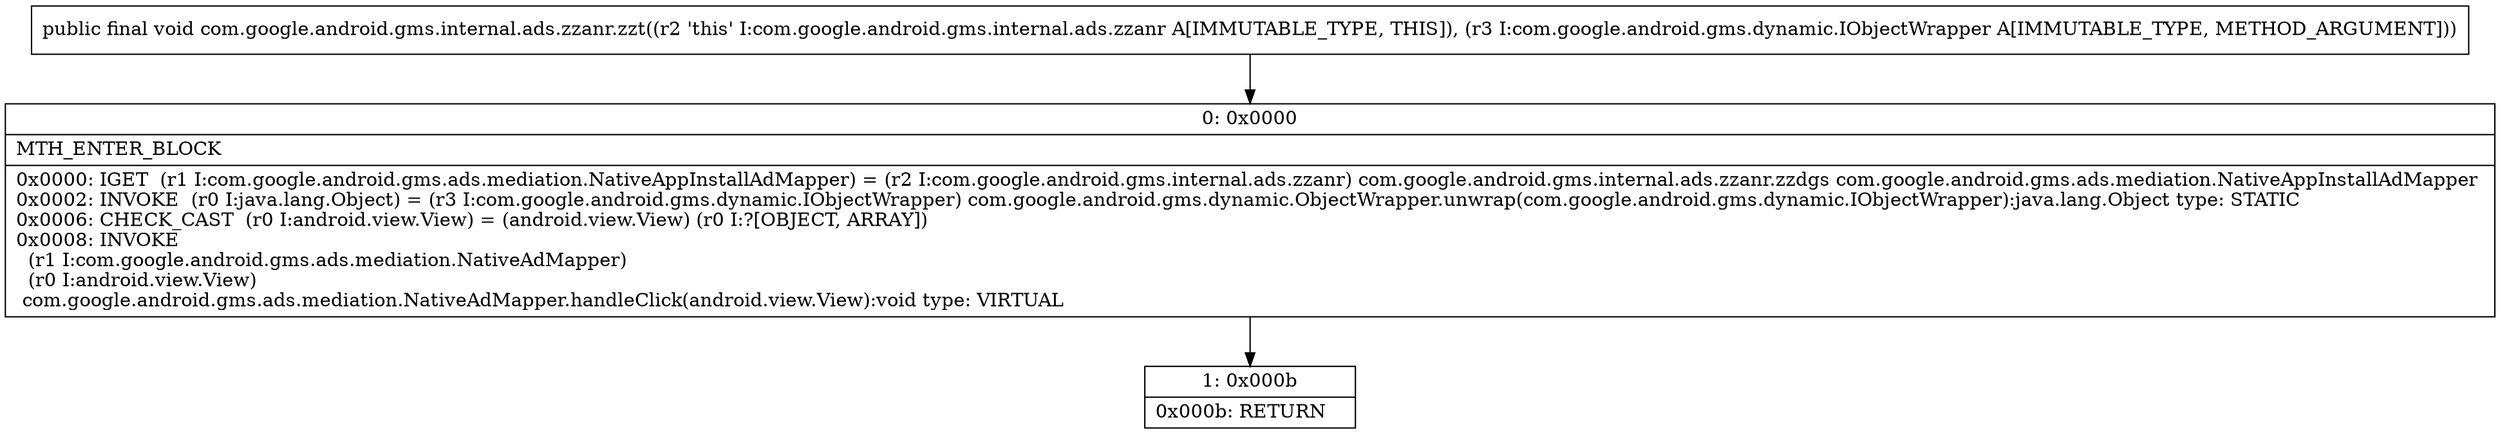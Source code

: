 digraph "CFG forcom.google.android.gms.internal.ads.zzanr.zzt(Lcom\/google\/android\/gms\/dynamic\/IObjectWrapper;)V" {
Node_0 [shape=record,label="{0\:\ 0x0000|MTH_ENTER_BLOCK\l|0x0000: IGET  (r1 I:com.google.android.gms.ads.mediation.NativeAppInstallAdMapper) = (r2 I:com.google.android.gms.internal.ads.zzanr) com.google.android.gms.internal.ads.zzanr.zzdgs com.google.android.gms.ads.mediation.NativeAppInstallAdMapper \l0x0002: INVOKE  (r0 I:java.lang.Object) = (r3 I:com.google.android.gms.dynamic.IObjectWrapper) com.google.android.gms.dynamic.ObjectWrapper.unwrap(com.google.android.gms.dynamic.IObjectWrapper):java.lang.Object type: STATIC \l0x0006: CHECK_CAST  (r0 I:android.view.View) = (android.view.View) (r0 I:?[OBJECT, ARRAY]) \l0x0008: INVOKE  \l  (r1 I:com.google.android.gms.ads.mediation.NativeAdMapper)\l  (r0 I:android.view.View)\l com.google.android.gms.ads.mediation.NativeAdMapper.handleClick(android.view.View):void type: VIRTUAL \l}"];
Node_1 [shape=record,label="{1\:\ 0x000b|0x000b: RETURN   \l}"];
MethodNode[shape=record,label="{public final void com.google.android.gms.internal.ads.zzanr.zzt((r2 'this' I:com.google.android.gms.internal.ads.zzanr A[IMMUTABLE_TYPE, THIS]), (r3 I:com.google.android.gms.dynamic.IObjectWrapper A[IMMUTABLE_TYPE, METHOD_ARGUMENT])) }"];
MethodNode -> Node_0;
Node_0 -> Node_1;
}

